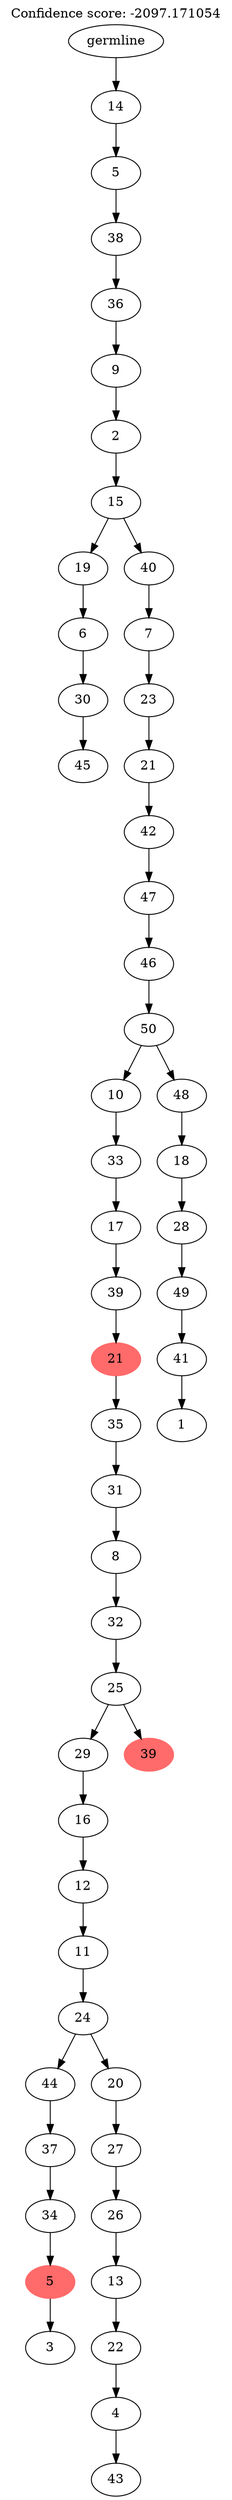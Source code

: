 digraph g {
	"52" -> "53";
	"53" [label="45"];
	"51" -> "52";
	"52" [label="30"];
	"50" -> "51";
	"51" [label="6"];
	"48" -> "49";
	"49" [label="3"];
	"47" -> "48";
	"48" [color=indianred1, style=filled, label="5"];
	"46" -> "47";
	"47" [label="34"];
	"45" -> "46";
	"46" [label="37"];
	"43" -> "44";
	"44" [label="43"];
	"42" -> "43";
	"43" [label="4"];
	"41" -> "42";
	"42" [label="22"];
	"40" -> "41";
	"41" [label="13"];
	"39" -> "40";
	"40" [label="26"];
	"38" -> "39";
	"39" [label="27"];
	"37" -> "38";
	"38" [label="20"];
	"37" -> "45";
	"45" [label="44"];
	"36" -> "37";
	"37" [label="24"];
	"35" -> "36";
	"36" [label="11"];
	"34" -> "35";
	"35" [label="12"];
	"33" -> "34";
	"34" [label="16"];
	"31" -> "32";
	"32" [color=indianred1, style=filled, label="39"];
	"31" -> "33";
	"33" [label="29"];
	"30" -> "31";
	"31" [label="25"];
	"29" -> "30";
	"30" [label="32"];
	"28" -> "29";
	"29" [label="8"];
	"27" -> "28";
	"28" [label="31"];
	"26" -> "27";
	"27" [label="35"];
	"25" -> "26";
	"26" [color=indianred1, style=filled, label="21"];
	"24" -> "25";
	"25" [label="39"];
	"23" -> "24";
	"24" [label="17"];
	"22" -> "23";
	"23" [label="33"];
	"20" -> "21";
	"21" [label="1"];
	"19" -> "20";
	"20" [label="41"];
	"18" -> "19";
	"19" [label="49"];
	"17" -> "18";
	"18" [label="28"];
	"16" -> "17";
	"17" [label="18"];
	"15" -> "16";
	"16" [label="48"];
	"15" -> "22";
	"22" [label="10"];
	"14" -> "15";
	"15" [label="50"];
	"13" -> "14";
	"14" [label="46"];
	"12" -> "13";
	"13" [label="47"];
	"11" -> "12";
	"12" [label="42"];
	"10" -> "11";
	"11" [label="21"];
	"9" -> "10";
	"10" [label="23"];
	"8" -> "9";
	"9" [label="7"];
	"7" -> "8";
	"8" [label="40"];
	"7" -> "50";
	"50" [label="19"];
	"6" -> "7";
	"7" [label="15"];
	"5" -> "6";
	"6" [label="2"];
	"4" -> "5";
	"5" [label="9"];
	"3" -> "4";
	"4" [label="36"];
	"2" -> "3";
	"3" [label="38"];
	"1" -> "2";
	"2" [label="5"];
	"0" -> "1";
	"1" [label="14"];
	"0" [label="germline"];
	labelloc="t";
	label="Confidence score: -2097.171054";
}
